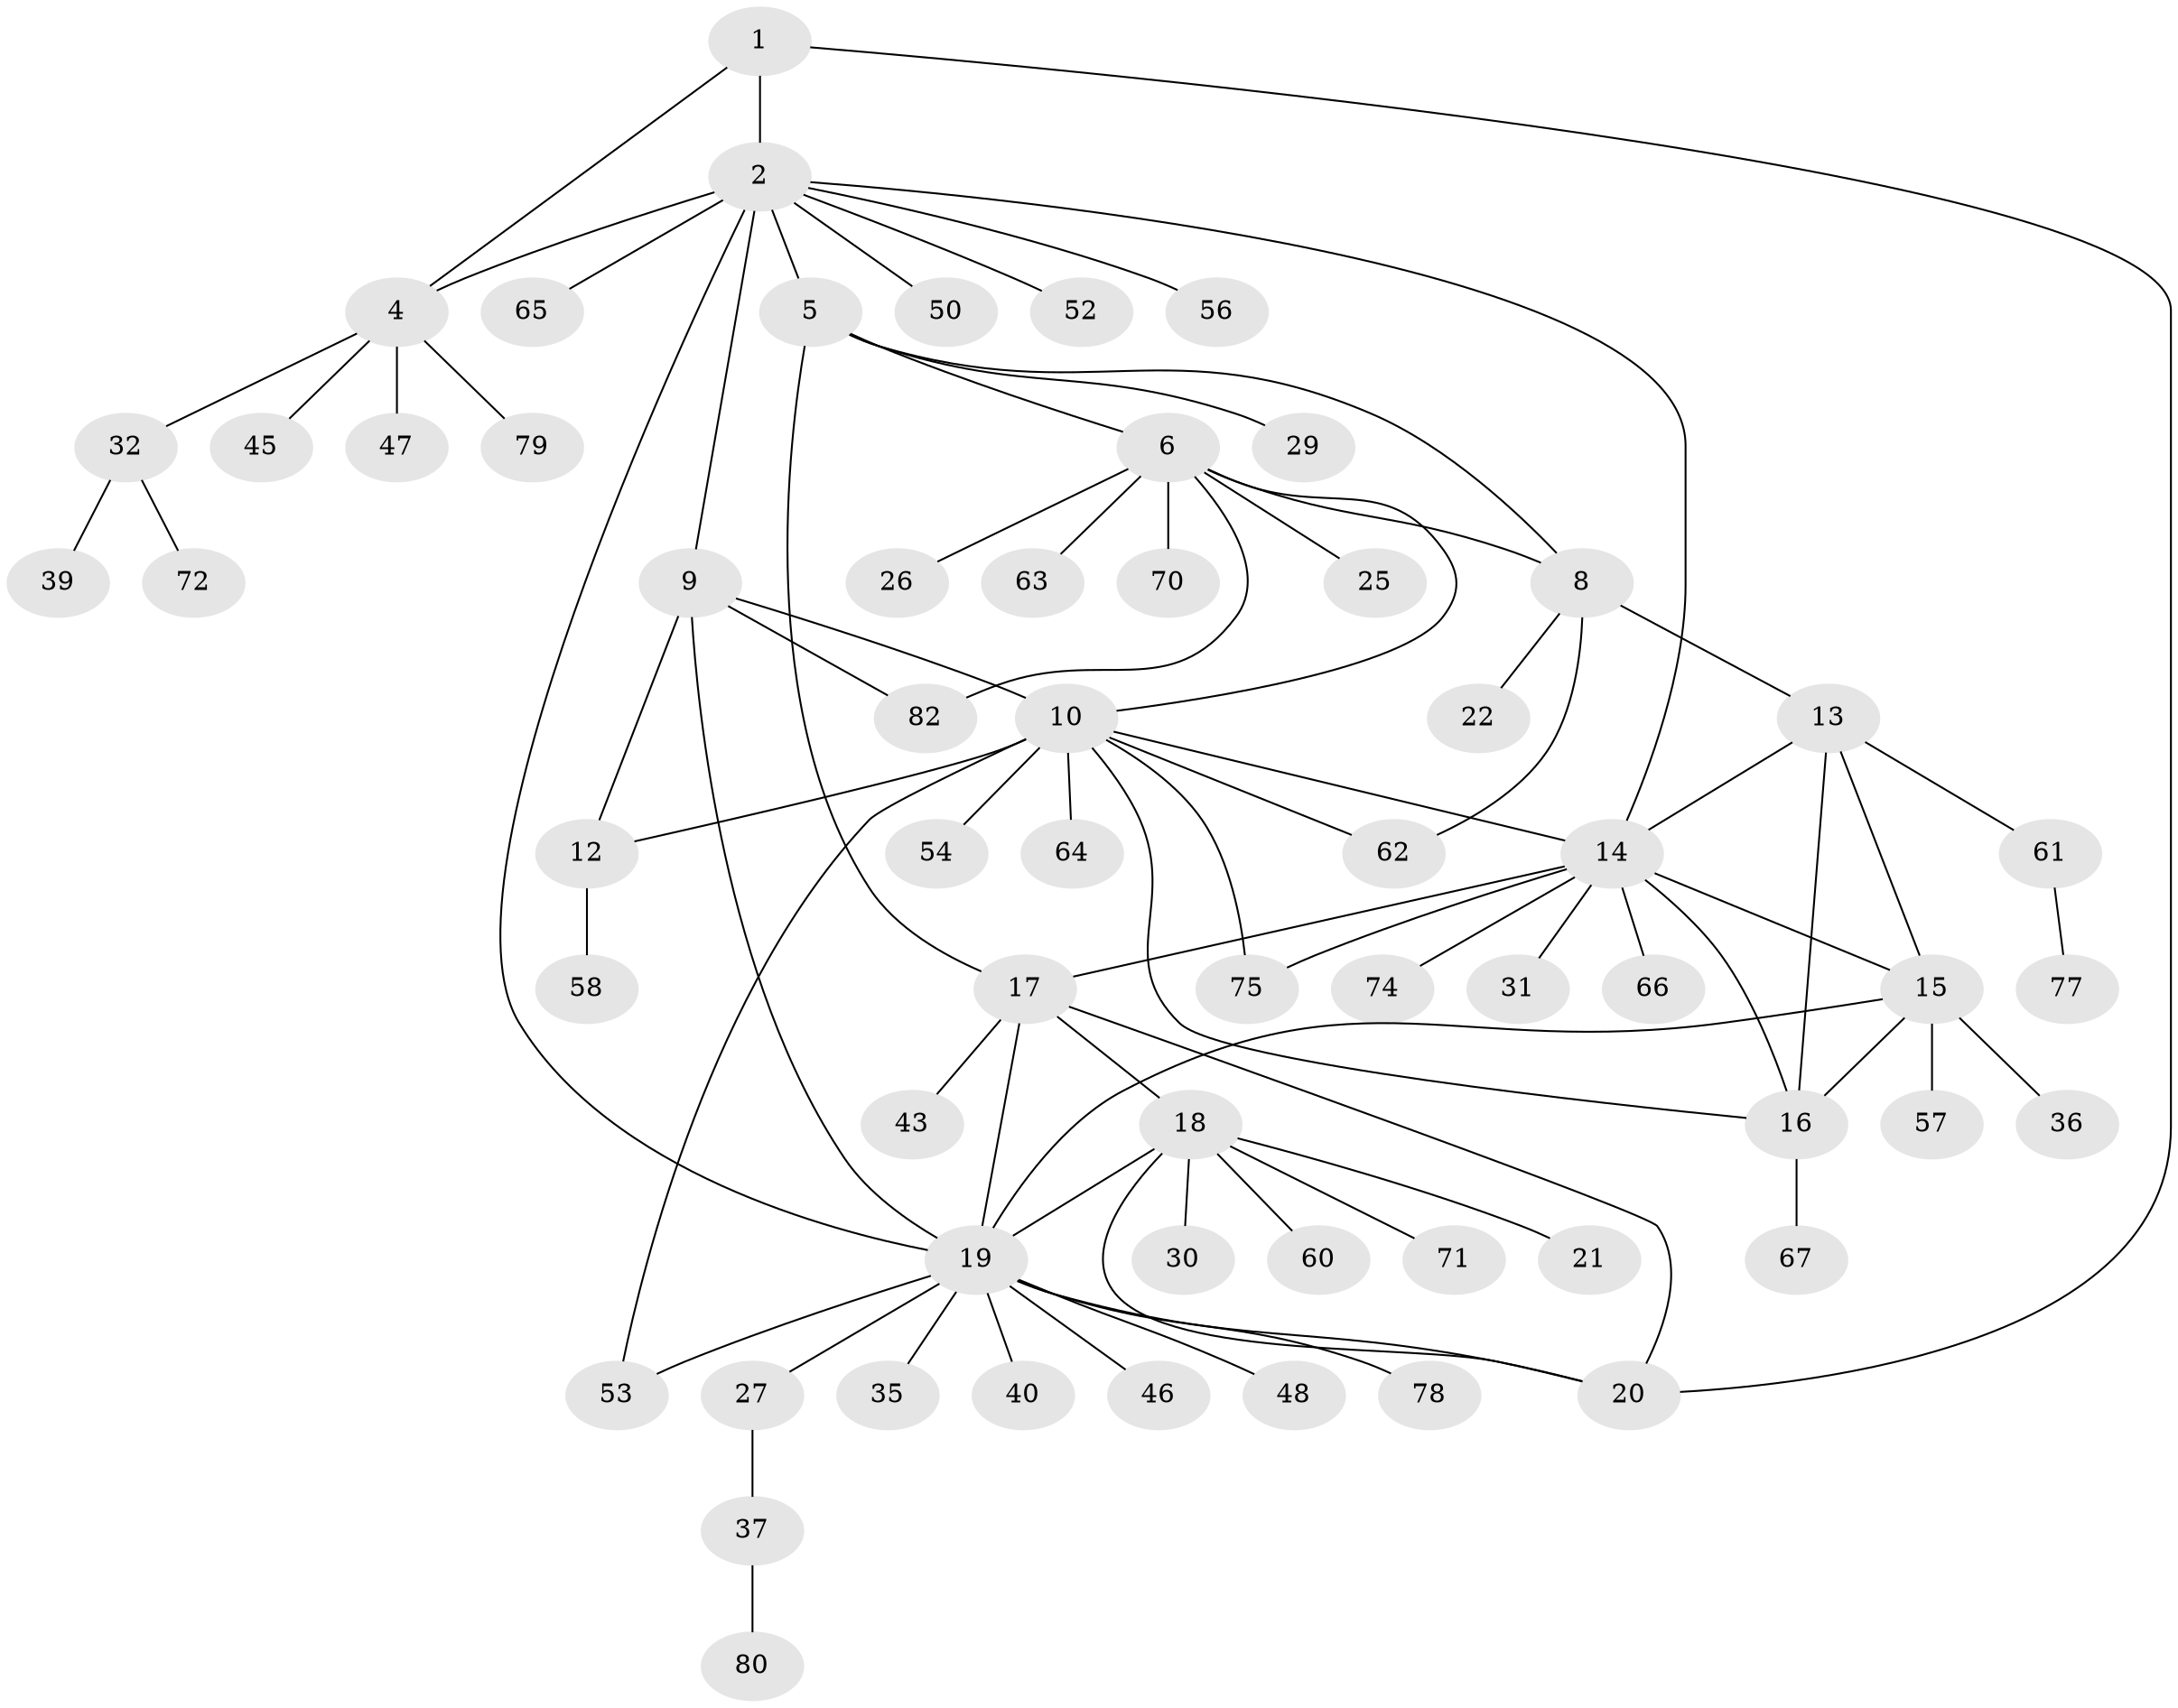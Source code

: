 // original degree distribution, {4: 0.04819277108433735, 11: 0.012048192771084338, 3: 0.03614457831325301, 5: 0.07228915662650602, 7: 0.060240963855421686, 8: 0.024096385542168676, 9: 0.012048192771084338, 10: 0.024096385542168676, 1: 0.5301204819277109, 2: 0.18072289156626506}
// Generated by graph-tools (version 1.1) at 2025/42/03/06/25 10:42:07]
// undirected, 61 vertices, 82 edges
graph export_dot {
graph [start="1"]
  node [color=gray90,style=filled];
  1 [super="+3"];
  2 [super="+76"];
  4 [super="+23"];
  5 [super="+49"];
  6 [super="+7"];
  8 [super="+42"];
  9 [super="+41"];
  10 [super="+11"];
  12 [super="+68"];
  13;
  14 [super="+34"];
  15 [super="+73"];
  16 [super="+55"];
  17 [super="+33"];
  18 [super="+51"];
  19 [super="+28"];
  20;
  21;
  22 [super="+24"];
  25;
  26;
  27;
  29;
  30;
  31;
  32 [super="+38"];
  35;
  36;
  37 [super="+44"];
  39;
  40;
  43;
  45;
  46;
  47;
  48;
  50 [super="+59"];
  52;
  53;
  54;
  56;
  57;
  58;
  60;
  61 [super="+69"];
  62;
  63;
  64;
  65;
  66;
  67;
  70;
  71;
  72;
  74;
  75;
  77;
  78;
  79 [super="+81"];
  80 [super="+83"];
  82;
  1 -- 2 [weight=2];
  1 -- 4 [weight=2];
  1 -- 20;
  2 -- 4;
  2 -- 5;
  2 -- 9;
  2 -- 14;
  2 -- 50;
  2 -- 52;
  2 -- 56;
  2 -- 65;
  2 -- 19;
  4 -- 79;
  4 -- 32;
  4 -- 45;
  4 -- 47;
  5 -- 6 [weight=2];
  5 -- 8;
  5 -- 17;
  5 -- 29;
  6 -- 8 [weight=2];
  6 -- 82;
  6 -- 70;
  6 -- 10;
  6 -- 25;
  6 -- 26;
  6 -- 63;
  8 -- 13;
  8 -- 22;
  8 -- 62;
  9 -- 10 [weight=2];
  9 -- 12;
  9 -- 19;
  9 -- 82;
  10 -- 12 [weight=2];
  10 -- 54;
  10 -- 64;
  10 -- 75;
  10 -- 16;
  10 -- 53;
  10 -- 62;
  10 -- 14;
  12 -- 58;
  13 -- 14;
  13 -- 15;
  13 -- 16;
  13 -- 61;
  14 -- 15;
  14 -- 16;
  14 -- 17;
  14 -- 31;
  14 -- 66;
  14 -- 74;
  14 -- 75;
  15 -- 16;
  15 -- 36;
  15 -- 57;
  15 -- 19;
  16 -- 67;
  17 -- 18;
  17 -- 19;
  17 -- 20;
  17 -- 43;
  18 -- 19;
  18 -- 20;
  18 -- 21;
  18 -- 30;
  18 -- 60;
  18 -- 71;
  19 -- 20;
  19 -- 27;
  19 -- 48;
  19 -- 53;
  19 -- 78;
  19 -- 35;
  19 -- 40;
  19 -- 46;
  27 -- 37;
  32 -- 72;
  32 -- 39;
  37 -- 80;
  61 -- 77;
}
